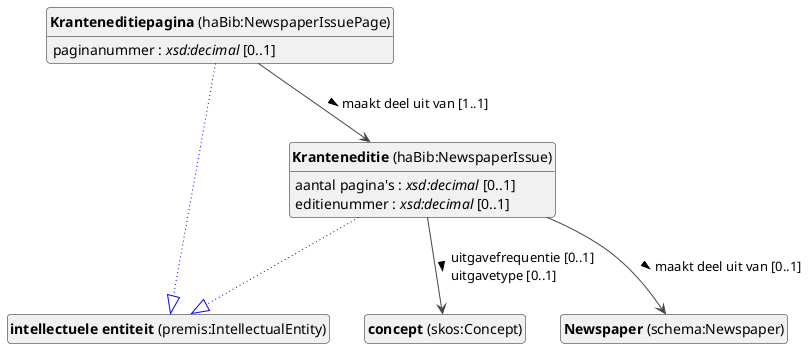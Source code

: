 @startuml
!theme vibrant
skinparam classFontSize 14
!define LIGHTORANGE
skinparam componentStyle uml2
skinparam wrapMessageWidth 1000
skinparam wrapWidth 1000
' skinparam ArrowColor #Maroon
' Remove shadows
skinparam shadowing false
'skinparam linetype polyline
skinparam ArrowMessageAlignment left
top to bottom direction


class "<b>Newspaper</b> (schema:Newspaper)" as schema_Newspaper [[#schema%3ANewspaper]]
class "<b>Kranteneditie</b> (haBib:NewspaperIssue)" as haBib_NewspaperIssue [[#haBib%3ANewspaperIssue]]
class "<b>intellectuele entiteit</b> (premis:IntellectualEntity)" as premis_IntellectualEntity [[#premis%3AIntellectualEntity]]
class "<b>Kranteneditiepagina</b> (haBib:NewspaperIssuePage)" as haBib_NewspaperIssuePage [[#haBib%3ANewspaperIssuePage]]
class "<b>intellectuele entiteit</b> (premis:IntellectualEntity)" as premis_IntellectualEntity [[#premis%3AIntellectualEntity]]
class "<b>concept</b> (skos:Concept)" as skos_Concept [[../../terms/nl#skos%3AConcept]]



haBib_NewspaperIssue --|> premis_IntellectualEntity #blue;line.dotted;text:blue

haBib_NewspaperIssue : aantal pagina's : <i>xsd:decimal</i> [0..1]
haBib_NewspaperIssue : editienummer : <i>xsd:decimal</i> [0..1]
haBib_NewspaperIssue --> schema_Newspaper :maakt deel uit van [0..1]  > 
haBib_NewspaperIssue --> skos_Concept :uitgavefrequentie [0..1]  \luitgavetype [0..1]  > 


haBib_NewspaperIssuePage --|> premis_IntellectualEntity #blue;line.dotted;text:blue

haBib_NewspaperIssuePage : paginanummer : <i>xsd:decimal</i> [0..1]
haBib_NewspaperIssuePage --> haBib_NewspaperIssue :maakt deel uit van [1..1]  > 





hide circle
hide methods
hide empty members
@enduml


